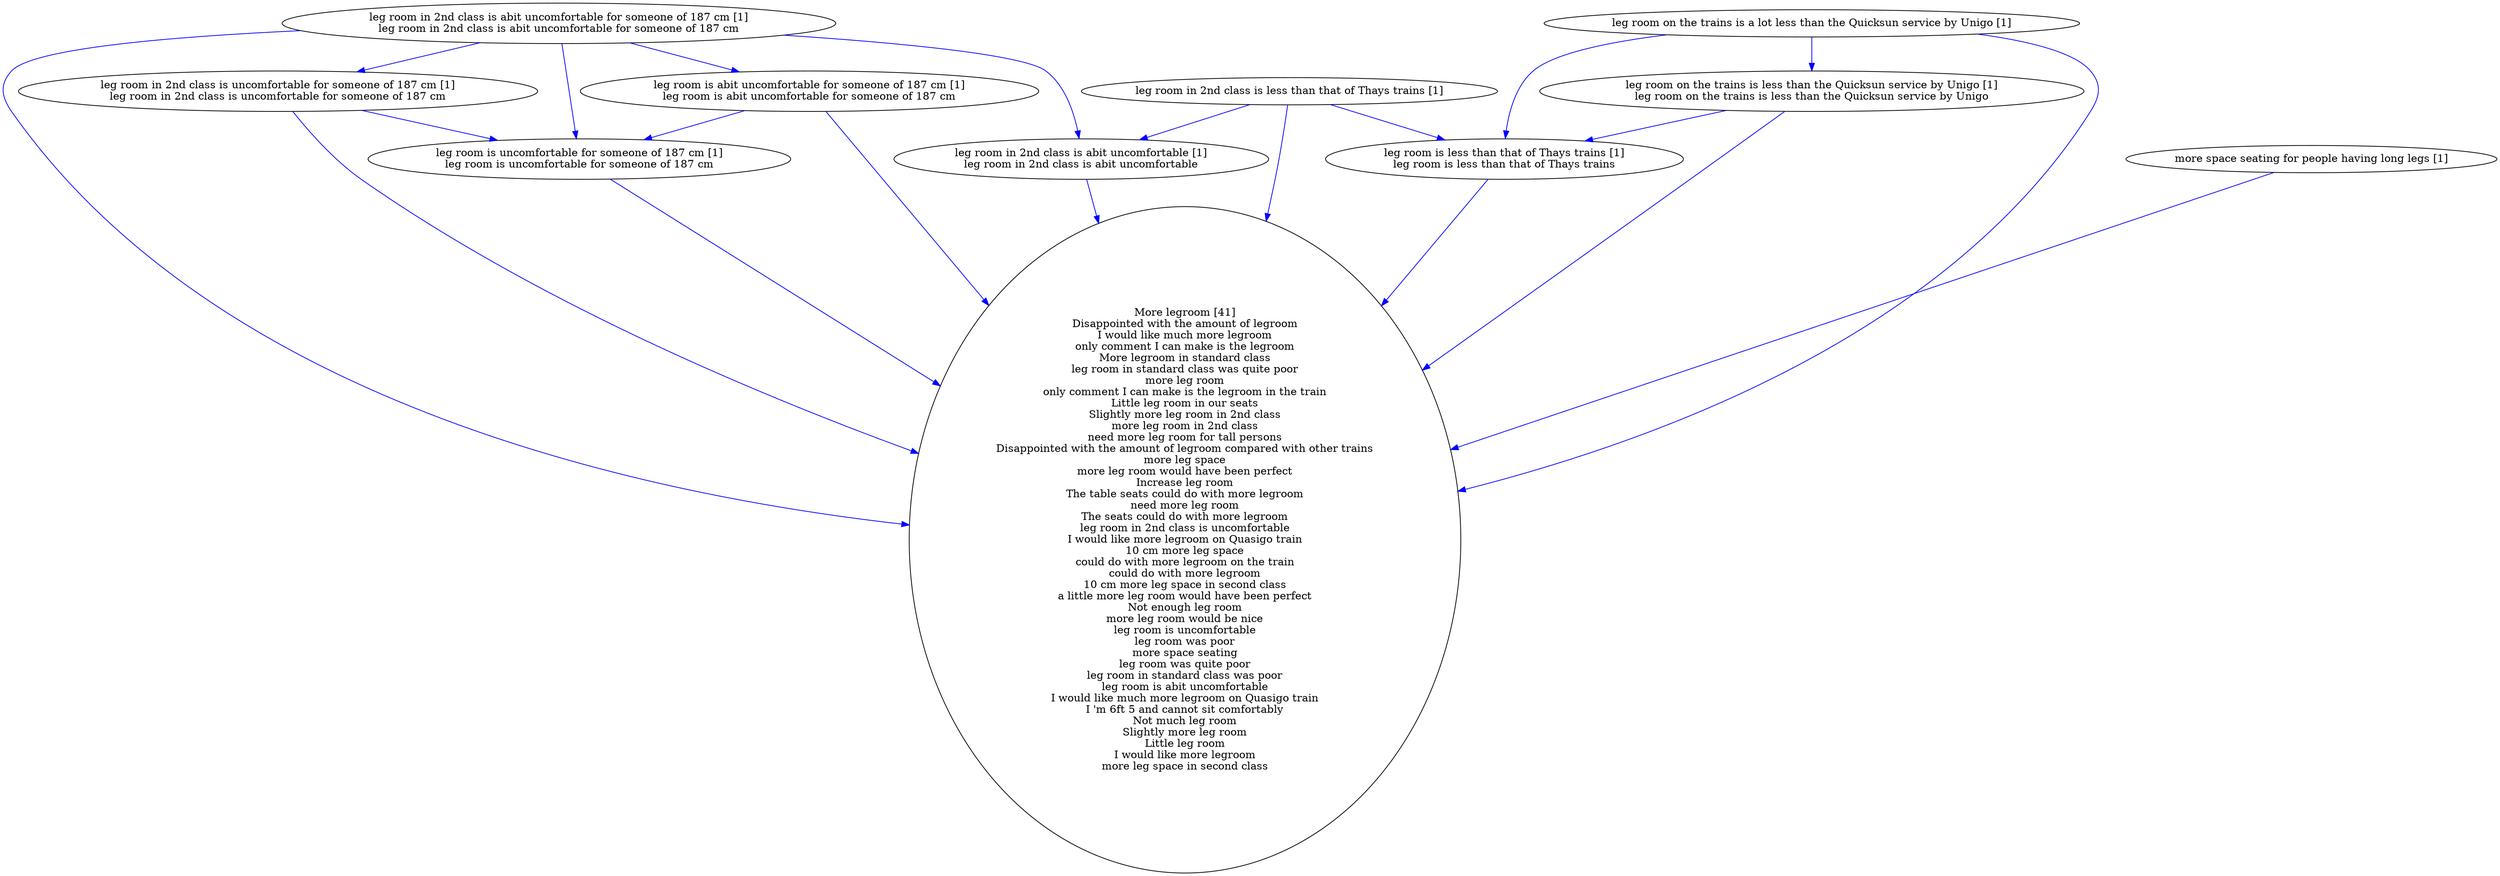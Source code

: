 digraph collapsedGraph {
"More legroom [41]\nDisappointed with the amount of legroom\nI would like much more legroom\nonly comment I can make is the legroom\nMore legroom in standard class\nleg room in standard class was quite poor\nmore leg room\nonly comment I can make is the legroom in the train\nLittle leg room in our seats\nSlightly more leg room in 2nd class\nmore leg room in 2nd class\nneed more leg room for tall persons\nDisappointed with the amount of legroom compared with other trains\nmore leg space\nmore leg room would have been perfect\nIncrease leg room\nThe table seats could do with more legroom\nneed more leg room\nThe seats could do with more legroom\nleg room in 2nd class is uncomfortable\nI would like more legroom on Quasigo train\n10 cm more leg space\ncould do with more legroom on the train\ncould do with more legroom\n10 cm more leg space in second class\na little more leg room would have been perfect\nNot enough leg room\nmore leg room would be nice\nleg room is uncomfortable\nleg room was poor\nmore space seating\nleg room was quite poor\nleg room in standard class was poor\nleg room is abit uncomfortable\nI would like much more legroom on Quasigo train\nI 'm 6ft 5 and cannot sit comfortably\nNot much leg room\nSlightly more leg room\nLittle leg room\nI would like more legroom\nmore leg space in second class""leg room in 2nd class is abit uncomfortable for someone of 187 cm [1]\nleg room in 2nd class is abit uncomfortable for someone of 187 cm""leg room is abit uncomfortable for someone of 187 cm [1]\nleg room is abit uncomfortable for someone of 187 cm""leg room is uncomfortable for someone of 187 cm [1]\nleg room is uncomfortable for someone of 187 cm""leg room in 2nd class is abit uncomfortable [1]\nleg room in 2nd class is abit uncomfortable""leg room in 2nd class is uncomfortable for someone of 187 cm [1]\nleg room in 2nd class is uncomfortable for someone of 187 cm""leg room in 2nd class is less than that of Thays trains [1]""leg room is less than that of Thays trains [1]\nleg room is less than that of Thays trains""leg room on the trains is a lot less than the Quicksun service by Unigo [1]""leg room on the trains is less than the Quicksun service by Unigo [1]\nleg room on the trains is less than the Quicksun service by Unigo""more space seating for people having long legs [1]""leg room in 2nd class is abit uncomfortable for someone of 187 cm [1]\nleg room in 2nd class is abit uncomfortable for someone of 187 cm" -> "leg room is abit uncomfortable for someone of 187 cm [1]\nleg room is abit uncomfortable for someone of 187 cm" [color=blue]
"leg room is abit uncomfortable for someone of 187 cm [1]\nleg room is abit uncomfortable for someone of 187 cm" -> "leg room is uncomfortable for someone of 187 cm [1]\nleg room is uncomfortable for someone of 187 cm" [color=blue]
"leg room in 2nd class is abit uncomfortable for someone of 187 cm [1]\nleg room in 2nd class is abit uncomfortable for someone of 187 cm" -> "leg room in 2nd class is abit uncomfortable [1]\nleg room in 2nd class is abit uncomfortable" [color=blue]
"leg room in 2nd class is abit uncomfortable for someone of 187 cm [1]\nleg room in 2nd class is abit uncomfortable for someone of 187 cm" -> "leg room in 2nd class is uncomfortable for someone of 187 cm [1]\nleg room in 2nd class is uncomfortable for someone of 187 cm" [color=blue]
"leg room in 2nd class is uncomfortable for someone of 187 cm [1]\nleg room in 2nd class is uncomfortable for someone of 187 cm" -> "leg room is uncomfortable for someone of 187 cm [1]\nleg room is uncomfortable for someone of 187 cm" [color=blue]
"leg room in 2nd class is abit uncomfortable for someone of 187 cm [1]\nleg room in 2nd class is abit uncomfortable for someone of 187 cm" -> "leg room is uncomfortable for someone of 187 cm [1]\nleg room is uncomfortable for someone of 187 cm" [color=blue]
"leg room in 2nd class is less than that of Thays trains [1]" -> "leg room is less than that of Thays trains [1]\nleg room is less than that of Thays trains" [color=blue]
"leg room in 2nd class is less than that of Thays trains [1]" -> "leg room in 2nd class is abit uncomfortable [1]\nleg room in 2nd class is abit uncomfortable" [color=blue]
"leg room is abit uncomfortable for someone of 187 cm [1]\nleg room is abit uncomfortable for someone of 187 cm" -> "More legroom [41]\nDisappointed with the amount of legroom\nI would like much more legroom\nonly comment I can make is the legroom\nMore legroom in standard class\nleg room in standard class was quite poor\nmore leg room\nonly comment I can make is the legroom in the train\nLittle leg room in our seats\nSlightly more leg room in 2nd class\nmore leg room in 2nd class\nneed more leg room for tall persons\nDisappointed with the amount of legroom compared with other trains\nmore leg space\nmore leg room would have been perfect\nIncrease leg room\nThe table seats could do with more legroom\nneed more leg room\nThe seats could do with more legroom\nleg room in 2nd class is uncomfortable\nI would like more legroom on Quasigo train\n10 cm more leg space\ncould do with more legroom on the train\ncould do with more legroom\n10 cm more leg space in second class\na little more leg room would have been perfect\nNot enough leg room\nmore leg room would be nice\nleg room is uncomfortable\nleg room was poor\nmore space seating\nleg room was quite poor\nleg room in standard class was poor\nleg room is abit uncomfortable\nI would like much more legroom on Quasigo train\nI 'm 6ft 5 and cannot sit comfortably\nNot much leg room\nSlightly more leg room\nLittle leg room\nI would like more legroom\nmore leg space in second class" [color=blue]
"leg room is uncomfortable for someone of 187 cm [1]\nleg room is uncomfortable for someone of 187 cm" -> "More legroom [41]\nDisappointed with the amount of legroom\nI would like much more legroom\nonly comment I can make is the legroom\nMore legroom in standard class\nleg room in standard class was quite poor\nmore leg room\nonly comment I can make is the legroom in the train\nLittle leg room in our seats\nSlightly more leg room in 2nd class\nmore leg room in 2nd class\nneed more leg room for tall persons\nDisappointed with the amount of legroom compared with other trains\nmore leg space\nmore leg room would have been perfect\nIncrease leg room\nThe table seats could do with more legroom\nneed more leg room\nThe seats could do with more legroom\nleg room in 2nd class is uncomfortable\nI would like more legroom on Quasigo train\n10 cm more leg space\ncould do with more legroom on the train\ncould do with more legroom\n10 cm more leg space in second class\na little more leg room would have been perfect\nNot enough leg room\nmore leg room would be nice\nleg room is uncomfortable\nleg room was poor\nmore space seating\nleg room was quite poor\nleg room in standard class was poor\nleg room is abit uncomfortable\nI would like much more legroom on Quasigo train\nI 'm 6ft 5 and cannot sit comfortably\nNot much leg room\nSlightly more leg room\nLittle leg room\nI would like more legroom\nmore leg space in second class" [color=blue]
"leg room is less than that of Thays trains [1]\nleg room is less than that of Thays trains" -> "More legroom [41]\nDisappointed with the amount of legroom\nI would like much more legroom\nonly comment I can make is the legroom\nMore legroom in standard class\nleg room in standard class was quite poor\nmore leg room\nonly comment I can make is the legroom in the train\nLittle leg room in our seats\nSlightly more leg room in 2nd class\nmore leg room in 2nd class\nneed more leg room for tall persons\nDisappointed with the amount of legroom compared with other trains\nmore leg space\nmore leg room would have been perfect\nIncrease leg room\nThe table seats could do with more legroom\nneed more leg room\nThe seats could do with more legroom\nleg room in 2nd class is uncomfortable\nI would like more legroom on Quasigo train\n10 cm more leg space\ncould do with more legroom on the train\ncould do with more legroom\n10 cm more leg space in second class\na little more leg room would have been perfect\nNot enough leg room\nmore leg room would be nice\nleg room is uncomfortable\nleg room was poor\nmore space seating\nleg room was quite poor\nleg room in standard class was poor\nleg room is abit uncomfortable\nI would like much more legroom on Quasigo train\nI 'm 6ft 5 and cannot sit comfortably\nNot much leg room\nSlightly more leg room\nLittle leg room\nI would like more legroom\nmore leg space in second class" [color=blue]
"leg room on the trains is a lot less than the Quicksun service by Unigo [1]" -> "leg room on the trains is less than the Quicksun service by Unigo [1]\nleg room on the trains is less than the Quicksun service by Unigo" [color=blue]
"leg room on the trains is a lot less than the Quicksun service by Unigo [1]" -> "More legroom [41]\nDisappointed with the amount of legroom\nI would like much more legroom\nonly comment I can make is the legroom\nMore legroom in standard class\nleg room in standard class was quite poor\nmore leg room\nonly comment I can make is the legroom in the train\nLittle leg room in our seats\nSlightly more leg room in 2nd class\nmore leg room in 2nd class\nneed more leg room for tall persons\nDisappointed with the amount of legroom compared with other trains\nmore leg space\nmore leg room would have been perfect\nIncrease leg room\nThe table seats could do with more legroom\nneed more leg room\nThe seats could do with more legroom\nleg room in 2nd class is uncomfortable\nI would like more legroom on Quasigo train\n10 cm more leg space\ncould do with more legroom on the train\ncould do with more legroom\n10 cm more leg space in second class\na little more leg room would have been perfect\nNot enough leg room\nmore leg room would be nice\nleg room is uncomfortable\nleg room was poor\nmore space seating\nleg room was quite poor\nleg room in standard class was poor\nleg room is abit uncomfortable\nI would like much more legroom on Quasigo train\nI 'm 6ft 5 and cannot sit comfortably\nNot much leg room\nSlightly more leg room\nLittle leg room\nI would like more legroom\nmore leg space in second class" [color=blue]
"leg room on the trains is a lot less than the Quicksun service by Unigo [1]" -> "leg room is less than that of Thays trains [1]\nleg room is less than that of Thays trains" [color=blue]
"leg room on the trains is less than the Quicksun service by Unigo [1]\nleg room on the trains is less than the Quicksun service by Unigo" -> "More legroom [41]\nDisappointed with the amount of legroom\nI would like much more legroom\nonly comment I can make is the legroom\nMore legroom in standard class\nleg room in standard class was quite poor\nmore leg room\nonly comment I can make is the legroom in the train\nLittle leg room in our seats\nSlightly more leg room in 2nd class\nmore leg room in 2nd class\nneed more leg room for tall persons\nDisappointed with the amount of legroom compared with other trains\nmore leg space\nmore leg room would have been perfect\nIncrease leg room\nThe table seats could do with more legroom\nneed more leg room\nThe seats could do with more legroom\nleg room in 2nd class is uncomfortable\nI would like more legroom on Quasigo train\n10 cm more leg space\ncould do with more legroom on the train\ncould do with more legroom\n10 cm more leg space in second class\na little more leg room would have been perfect\nNot enough leg room\nmore leg room would be nice\nleg room is uncomfortable\nleg room was poor\nmore space seating\nleg room was quite poor\nleg room in standard class was poor\nleg room is abit uncomfortable\nI would like much more legroom on Quasigo train\nI 'm 6ft 5 and cannot sit comfortably\nNot much leg room\nSlightly more leg room\nLittle leg room\nI would like more legroom\nmore leg space in second class" [color=blue]
"leg room on the trains is less than the Quicksun service by Unigo [1]\nleg room on the trains is less than the Quicksun service by Unigo" -> "leg room is less than that of Thays trains [1]\nleg room is less than that of Thays trains" [color=blue]
"leg room in 2nd class is abit uncomfortable for someone of 187 cm [1]\nleg room in 2nd class is abit uncomfortable for someone of 187 cm" -> "More legroom [41]\nDisappointed with the amount of legroom\nI would like much more legroom\nonly comment I can make is the legroom\nMore legroom in standard class\nleg room in standard class was quite poor\nmore leg room\nonly comment I can make is the legroom in the train\nLittle leg room in our seats\nSlightly more leg room in 2nd class\nmore leg room in 2nd class\nneed more leg room for tall persons\nDisappointed with the amount of legroom compared with other trains\nmore leg space\nmore leg room would have been perfect\nIncrease leg room\nThe table seats could do with more legroom\nneed more leg room\nThe seats could do with more legroom\nleg room in 2nd class is uncomfortable\nI would like more legroom on Quasigo train\n10 cm more leg space\ncould do with more legroom on the train\ncould do with more legroom\n10 cm more leg space in second class\na little more leg room would have been perfect\nNot enough leg room\nmore leg room would be nice\nleg room is uncomfortable\nleg room was poor\nmore space seating\nleg room was quite poor\nleg room in standard class was poor\nleg room is abit uncomfortable\nI would like much more legroom on Quasigo train\nI 'm 6ft 5 and cannot sit comfortably\nNot much leg room\nSlightly more leg room\nLittle leg room\nI would like more legroom\nmore leg space in second class" [color=blue]
"leg room in 2nd class is abit uncomfortable [1]\nleg room in 2nd class is abit uncomfortable" -> "More legroom [41]\nDisappointed with the amount of legroom\nI would like much more legroom\nonly comment I can make is the legroom\nMore legroom in standard class\nleg room in standard class was quite poor\nmore leg room\nonly comment I can make is the legroom in the train\nLittle leg room in our seats\nSlightly more leg room in 2nd class\nmore leg room in 2nd class\nneed more leg room for tall persons\nDisappointed with the amount of legroom compared with other trains\nmore leg space\nmore leg room would have been perfect\nIncrease leg room\nThe table seats could do with more legroom\nneed more leg room\nThe seats could do with more legroom\nleg room in 2nd class is uncomfortable\nI would like more legroom on Quasigo train\n10 cm more leg space\ncould do with more legroom on the train\ncould do with more legroom\n10 cm more leg space in second class\na little more leg room would have been perfect\nNot enough leg room\nmore leg room would be nice\nleg room is uncomfortable\nleg room was poor\nmore space seating\nleg room was quite poor\nleg room in standard class was poor\nleg room is abit uncomfortable\nI would like much more legroom on Quasigo train\nI 'm 6ft 5 and cannot sit comfortably\nNot much leg room\nSlightly more leg room\nLittle leg room\nI would like more legroom\nmore leg space in second class" [color=blue]
"leg room in 2nd class is uncomfortable for someone of 187 cm [1]\nleg room in 2nd class is uncomfortable for someone of 187 cm" -> "More legroom [41]\nDisappointed with the amount of legroom\nI would like much more legroom\nonly comment I can make is the legroom\nMore legroom in standard class\nleg room in standard class was quite poor\nmore leg room\nonly comment I can make is the legroom in the train\nLittle leg room in our seats\nSlightly more leg room in 2nd class\nmore leg room in 2nd class\nneed more leg room for tall persons\nDisappointed with the amount of legroom compared with other trains\nmore leg space\nmore leg room would have been perfect\nIncrease leg room\nThe table seats could do with more legroom\nneed more leg room\nThe seats could do with more legroom\nleg room in 2nd class is uncomfortable\nI would like more legroom on Quasigo train\n10 cm more leg space\ncould do with more legroom on the train\ncould do with more legroom\n10 cm more leg space in second class\na little more leg room would have been perfect\nNot enough leg room\nmore leg room would be nice\nleg room is uncomfortable\nleg room was poor\nmore space seating\nleg room was quite poor\nleg room in standard class was poor\nleg room is abit uncomfortable\nI would like much more legroom on Quasigo train\nI 'm 6ft 5 and cannot sit comfortably\nNot much leg room\nSlightly more leg room\nLittle leg room\nI would like more legroom\nmore leg space in second class" [color=blue]
"leg room in 2nd class is less than that of Thays trains [1]" -> "More legroom [41]\nDisappointed with the amount of legroom\nI would like much more legroom\nonly comment I can make is the legroom\nMore legroom in standard class\nleg room in standard class was quite poor\nmore leg room\nonly comment I can make is the legroom in the train\nLittle leg room in our seats\nSlightly more leg room in 2nd class\nmore leg room in 2nd class\nneed more leg room for tall persons\nDisappointed with the amount of legroom compared with other trains\nmore leg space\nmore leg room would have been perfect\nIncrease leg room\nThe table seats could do with more legroom\nneed more leg room\nThe seats could do with more legroom\nleg room in 2nd class is uncomfortable\nI would like more legroom on Quasigo train\n10 cm more leg space\ncould do with more legroom on the train\ncould do with more legroom\n10 cm more leg space in second class\na little more leg room would have been perfect\nNot enough leg room\nmore leg room would be nice\nleg room is uncomfortable\nleg room was poor\nmore space seating\nleg room was quite poor\nleg room in standard class was poor\nleg room is abit uncomfortable\nI would like much more legroom on Quasigo train\nI 'm 6ft 5 and cannot sit comfortably\nNot much leg room\nSlightly more leg room\nLittle leg room\nI would like more legroom\nmore leg space in second class" [color=blue]
"more space seating for people having long legs [1]" -> "More legroom [41]\nDisappointed with the amount of legroom\nI would like much more legroom\nonly comment I can make is the legroom\nMore legroom in standard class\nleg room in standard class was quite poor\nmore leg room\nonly comment I can make is the legroom in the train\nLittle leg room in our seats\nSlightly more leg room in 2nd class\nmore leg room in 2nd class\nneed more leg room for tall persons\nDisappointed with the amount of legroom compared with other trains\nmore leg space\nmore leg room would have been perfect\nIncrease leg room\nThe table seats could do with more legroom\nneed more leg room\nThe seats could do with more legroom\nleg room in 2nd class is uncomfortable\nI would like more legroom on Quasigo train\n10 cm more leg space\ncould do with more legroom on the train\ncould do with more legroom\n10 cm more leg space in second class\na little more leg room would have been perfect\nNot enough leg room\nmore leg room would be nice\nleg room is uncomfortable\nleg room was poor\nmore space seating\nleg room was quite poor\nleg room in standard class was poor\nleg room is abit uncomfortable\nI would like much more legroom on Quasigo train\nI 'm 6ft 5 and cannot sit comfortably\nNot much leg room\nSlightly more leg room\nLittle leg room\nI would like more legroom\nmore leg space in second class" [color=blue]
}